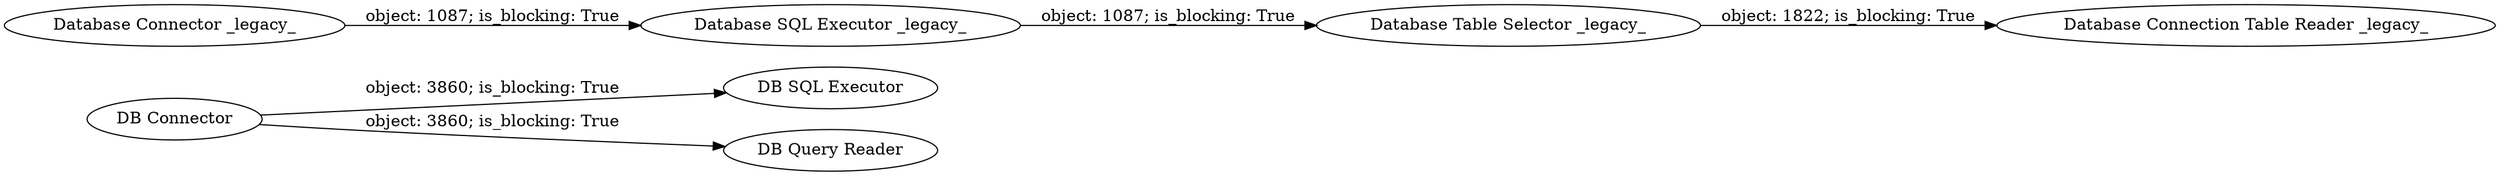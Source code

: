 digraph {
	"7739773635226961977_8" [label="DB SQL Executor"]
	"7739773635226961977_2" [label="Database SQL Executor _legacy_"]
	"7739773635226961977_1" [label="Database Connector _legacy_"]
	"7739773635226961977_4" [label="Database Connection Table Reader _legacy_"]
	"7739773635226961977_5" [label="DB Connector"]
	"7739773635226961977_3" [label="Database Table Selector _legacy_"]
	"7739773635226961977_9" [label="DB Query Reader"]
	"7739773635226961977_5" -> "7739773635226961977_9" [label="object: 3860; is_blocking: True"]
	"7739773635226961977_2" -> "7739773635226961977_3" [label="object: 1087; is_blocking: True"]
	"7739773635226961977_5" -> "7739773635226961977_8" [label="object: 3860; is_blocking: True"]
	"7739773635226961977_3" -> "7739773635226961977_4" [label="object: 1822; is_blocking: True"]
	"7739773635226961977_1" -> "7739773635226961977_2" [label="object: 1087; is_blocking: True"]
	rankdir=LR
}
